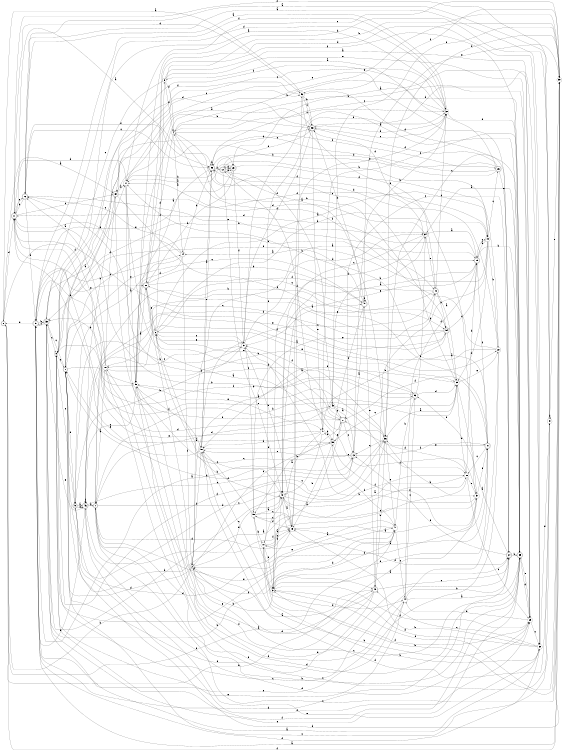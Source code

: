 digraph n49_2 {
__start0 [label="" shape="none"];

rankdir=LR;
size="8,5";

s0 [style="rounded,filled", color="black", fillcolor="white" shape="doublecircle", label="0"];
s1 [style="rounded,filled", color="black", fillcolor="white" shape="doublecircle", label="1"];
s2 [style="filled", color="black", fillcolor="white" shape="circle", label="2"];
s3 [style="filled", color="black", fillcolor="white" shape="circle", label="3"];
s4 [style="filled", color="black", fillcolor="white" shape="circle", label="4"];
s5 [style="filled", color="black", fillcolor="white" shape="circle", label="5"];
s6 [style="filled", color="black", fillcolor="white" shape="circle", label="6"];
s7 [style="rounded,filled", color="black", fillcolor="white" shape="doublecircle", label="7"];
s8 [style="filled", color="black", fillcolor="white" shape="circle", label="8"];
s9 [style="rounded,filled", color="black", fillcolor="white" shape="doublecircle", label="9"];
s10 [style="filled", color="black", fillcolor="white" shape="circle", label="10"];
s11 [style="rounded,filled", color="black", fillcolor="white" shape="doublecircle", label="11"];
s12 [style="rounded,filled", color="black", fillcolor="white" shape="doublecircle", label="12"];
s13 [style="rounded,filled", color="black", fillcolor="white" shape="doublecircle", label="13"];
s14 [style="filled", color="black", fillcolor="white" shape="circle", label="14"];
s15 [style="rounded,filled", color="black", fillcolor="white" shape="doublecircle", label="15"];
s16 [style="rounded,filled", color="black", fillcolor="white" shape="doublecircle", label="16"];
s17 [style="filled", color="black", fillcolor="white" shape="circle", label="17"];
s18 [style="filled", color="black", fillcolor="white" shape="circle", label="18"];
s19 [style="filled", color="black", fillcolor="white" shape="circle", label="19"];
s20 [style="rounded,filled", color="black", fillcolor="white" shape="doublecircle", label="20"];
s21 [style="rounded,filled", color="black", fillcolor="white" shape="doublecircle", label="21"];
s22 [style="filled", color="black", fillcolor="white" shape="circle", label="22"];
s23 [style="rounded,filled", color="black", fillcolor="white" shape="doublecircle", label="23"];
s24 [style="rounded,filled", color="black", fillcolor="white" shape="doublecircle", label="24"];
s25 [style="filled", color="black", fillcolor="white" shape="circle", label="25"];
s26 [style="rounded,filled", color="black", fillcolor="white" shape="doublecircle", label="26"];
s27 [style="rounded,filled", color="black", fillcolor="white" shape="doublecircle", label="27"];
s28 [style="filled", color="black", fillcolor="white" shape="circle", label="28"];
s29 [style="filled", color="black", fillcolor="white" shape="circle", label="29"];
s30 [style="filled", color="black", fillcolor="white" shape="circle", label="30"];
s31 [style="filled", color="black", fillcolor="white" shape="circle", label="31"];
s32 [style="filled", color="black", fillcolor="white" shape="circle", label="32"];
s33 [style="rounded,filled", color="black", fillcolor="white" shape="doublecircle", label="33"];
s34 [style="filled", color="black", fillcolor="white" shape="circle", label="34"];
s35 [style="rounded,filled", color="black", fillcolor="white" shape="doublecircle", label="35"];
s36 [style="filled", color="black", fillcolor="white" shape="circle", label="36"];
s37 [style="filled", color="black", fillcolor="white" shape="circle", label="37"];
s38 [style="filled", color="black", fillcolor="white" shape="circle", label="38"];
s39 [style="filled", color="black", fillcolor="white" shape="circle", label="39"];
s40 [style="rounded,filled", color="black", fillcolor="white" shape="doublecircle", label="40"];
s41 [style="filled", color="black", fillcolor="white" shape="circle", label="41"];
s42 [style="filled", color="black", fillcolor="white" shape="circle", label="42"];
s43 [style="filled", color="black", fillcolor="white" shape="circle", label="43"];
s44 [style="filled", color="black", fillcolor="white" shape="circle", label="44"];
s45 [style="rounded,filled", color="black", fillcolor="white" shape="doublecircle", label="45"];
s46 [style="rounded,filled", color="black", fillcolor="white" shape="doublecircle", label="46"];
s47 [style="filled", color="black", fillcolor="white" shape="circle", label="47"];
s48 [style="rounded,filled", color="black", fillcolor="white" shape="doublecircle", label="48"];
s49 [style="filled", color="black", fillcolor="white" shape="circle", label="49"];
s50 [style="filled", color="black", fillcolor="white" shape="circle", label="50"];
s51 [style="filled", color="black", fillcolor="white" shape="circle", label="51"];
s52 [style="filled", color="black", fillcolor="white" shape="circle", label="52"];
s53 [style="rounded,filled", color="black", fillcolor="white" shape="doublecircle", label="53"];
s54 [style="rounded,filled", color="black", fillcolor="white" shape="doublecircle", label="54"];
s55 [style="filled", color="black", fillcolor="white" shape="circle", label="55"];
s56 [style="rounded,filled", color="black", fillcolor="white" shape="doublecircle", label="56"];
s57 [style="rounded,filled", color="black", fillcolor="white" shape="doublecircle", label="57"];
s58 [style="rounded,filled", color="black", fillcolor="white" shape="doublecircle", label="58"];
s59 [style="filled", color="black", fillcolor="white" shape="circle", label="59"];
s60 [style="rounded,filled", color="black", fillcolor="white" shape="doublecircle", label="60"];
s0 -> s60 [label="a"];
s0 -> s37 [label="b"];
s0 -> s54 [label="c"];
s0 -> s11 [label="d"];
s0 -> s47 [label="e"];
s0 -> s39 [label="f"];
s1 -> s28 [label="a"];
s1 -> s15 [label="b"];
s1 -> s33 [label="c"];
s1 -> s9 [label="d"];
s1 -> s25 [label="e"];
s1 -> s22 [label="f"];
s2 -> s15 [label="a"];
s2 -> s0 [label="b"];
s2 -> s35 [label="c"];
s2 -> s1 [label="d"];
s2 -> s42 [label="e"];
s2 -> s50 [label="f"];
s3 -> s24 [label="a"];
s3 -> s2 [label="b"];
s3 -> s50 [label="c"];
s3 -> s42 [label="d"];
s3 -> s39 [label="e"];
s3 -> s29 [label="f"];
s4 -> s14 [label="a"];
s4 -> s54 [label="b"];
s4 -> s32 [label="c"];
s4 -> s20 [label="d"];
s4 -> s39 [label="e"];
s4 -> s26 [label="f"];
s5 -> s29 [label="a"];
s5 -> s39 [label="b"];
s5 -> s33 [label="c"];
s5 -> s4 [label="d"];
s5 -> s29 [label="e"];
s5 -> s4 [label="f"];
s6 -> s19 [label="a"];
s6 -> s19 [label="b"];
s6 -> s31 [label="c"];
s6 -> s36 [label="d"];
s6 -> s25 [label="e"];
s6 -> s5 [label="f"];
s7 -> s18 [label="a"];
s7 -> s48 [label="b"];
s7 -> s36 [label="c"];
s7 -> s49 [label="d"];
s7 -> s47 [label="e"];
s7 -> s44 [label="f"];
s8 -> s32 [label="a"];
s8 -> s34 [label="b"];
s8 -> s1 [label="c"];
s8 -> s58 [label="d"];
s8 -> s47 [label="e"];
s8 -> s36 [label="f"];
s9 -> s46 [label="a"];
s9 -> s31 [label="b"];
s9 -> s8 [label="c"];
s9 -> s39 [label="d"];
s9 -> s46 [label="e"];
s9 -> s29 [label="f"];
s10 -> s49 [label="a"];
s10 -> s30 [label="b"];
s10 -> s49 [label="c"];
s10 -> s44 [label="d"];
s10 -> s3 [label="e"];
s10 -> s32 [label="f"];
s11 -> s56 [label="a"];
s11 -> s53 [label="b"];
s11 -> s60 [label="c"];
s11 -> s52 [label="d"];
s11 -> s16 [label="e"];
s11 -> s55 [label="f"];
s12 -> s36 [label="a"];
s12 -> s42 [label="b"];
s12 -> s23 [label="c"];
s12 -> s58 [label="d"];
s12 -> s23 [label="e"];
s12 -> s43 [label="f"];
s13 -> s48 [label="a"];
s13 -> s32 [label="b"];
s13 -> s55 [label="c"];
s13 -> s1 [label="d"];
s13 -> s50 [label="e"];
s13 -> s21 [label="f"];
s14 -> s9 [label="a"];
s14 -> s56 [label="b"];
s14 -> s16 [label="c"];
s14 -> s55 [label="d"];
s14 -> s11 [label="e"];
s14 -> s2 [label="f"];
s15 -> s42 [label="a"];
s15 -> s35 [label="b"];
s15 -> s19 [label="c"];
s15 -> s11 [label="d"];
s15 -> s42 [label="e"];
s15 -> s21 [label="f"];
s16 -> s30 [label="a"];
s16 -> s11 [label="b"];
s16 -> s56 [label="c"];
s16 -> s57 [label="d"];
s16 -> s40 [label="e"];
s16 -> s56 [label="f"];
s17 -> s27 [label="a"];
s17 -> s23 [label="b"];
s17 -> s39 [label="c"];
s17 -> s11 [label="d"];
s17 -> s55 [label="e"];
s17 -> s45 [label="f"];
s18 -> s16 [label="a"];
s18 -> s53 [label="b"];
s18 -> s51 [label="c"];
s18 -> s35 [label="d"];
s18 -> s57 [label="e"];
s18 -> s60 [label="f"];
s19 -> s15 [label="a"];
s19 -> s22 [label="b"];
s19 -> s26 [label="c"];
s19 -> s45 [label="d"];
s19 -> s33 [label="e"];
s19 -> s25 [label="f"];
s20 -> s45 [label="a"];
s20 -> s48 [label="b"];
s20 -> s54 [label="c"];
s20 -> s30 [label="d"];
s20 -> s6 [label="e"];
s20 -> s35 [label="f"];
s21 -> s20 [label="a"];
s21 -> s17 [label="b"];
s21 -> s28 [label="c"];
s21 -> s3 [label="d"];
s21 -> s36 [label="e"];
s21 -> s27 [label="f"];
s22 -> s18 [label="a"];
s22 -> s12 [label="b"];
s22 -> s8 [label="c"];
s22 -> s56 [label="d"];
s22 -> s57 [label="e"];
s22 -> s4 [label="f"];
s23 -> s17 [label="a"];
s23 -> s20 [label="b"];
s23 -> s12 [label="c"];
s23 -> s19 [label="d"];
s23 -> s57 [label="e"];
s23 -> s31 [label="f"];
s24 -> s25 [label="a"];
s24 -> s35 [label="b"];
s24 -> s27 [label="c"];
s24 -> s57 [label="d"];
s24 -> s17 [label="e"];
s24 -> s13 [label="f"];
s25 -> s36 [label="a"];
s25 -> s7 [label="b"];
s25 -> s56 [label="c"];
s25 -> s28 [label="d"];
s25 -> s22 [label="e"];
s25 -> s50 [label="f"];
s26 -> s5 [label="a"];
s26 -> s8 [label="b"];
s26 -> s1 [label="c"];
s26 -> s56 [label="d"];
s26 -> s24 [label="e"];
s26 -> s58 [label="f"];
s27 -> s3 [label="a"];
s27 -> s59 [label="b"];
s27 -> s13 [label="c"];
s27 -> s11 [label="d"];
s27 -> s20 [label="e"];
s27 -> s31 [label="f"];
s28 -> s42 [label="a"];
s28 -> s15 [label="b"];
s28 -> s29 [label="c"];
s28 -> s27 [label="d"];
s28 -> s37 [label="e"];
s28 -> s46 [label="f"];
s29 -> s23 [label="a"];
s29 -> s4 [label="b"];
s29 -> s30 [label="c"];
s29 -> s44 [label="d"];
s29 -> s35 [label="e"];
s29 -> s10 [label="f"];
s30 -> s33 [label="a"];
s30 -> s49 [label="b"];
s30 -> s45 [label="c"];
s30 -> s3 [label="d"];
s30 -> s51 [label="e"];
s30 -> s57 [label="f"];
s31 -> s35 [label="a"];
s31 -> s9 [label="b"];
s31 -> s46 [label="c"];
s31 -> s34 [label="d"];
s31 -> s6 [label="e"];
s31 -> s59 [label="f"];
s32 -> s16 [label="a"];
s32 -> s55 [label="b"];
s32 -> s60 [label="c"];
s32 -> s58 [label="d"];
s32 -> s35 [label="e"];
s32 -> s1 [label="f"];
s33 -> s17 [label="a"];
s33 -> s42 [label="b"];
s33 -> s8 [label="c"];
s33 -> s32 [label="d"];
s33 -> s46 [label="e"];
s33 -> s57 [label="f"];
s34 -> s15 [label="a"];
s34 -> s3 [label="b"];
s34 -> s42 [label="c"];
s34 -> s17 [label="d"];
s34 -> s40 [label="e"];
s34 -> s4 [label="f"];
s35 -> s34 [label="a"];
s35 -> s7 [label="b"];
s35 -> s36 [label="c"];
s35 -> s29 [label="d"];
s35 -> s33 [label="e"];
s35 -> s8 [label="f"];
s36 -> s55 [label="a"];
s36 -> s37 [label="b"];
s36 -> s13 [label="c"];
s36 -> s1 [label="d"];
s36 -> s47 [label="e"];
s36 -> s16 [label="f"];
s37 -> s49 [label="a"];
s37 -> s31 [label="b"];
s37 -> s12 [label="c"];
s37 -> s59 [label="d"];
s37 -> s53 [label="e"];
s37 -> s21 [label="f"];
s38 -> s1 [label="a"];
s38 -> s49 [label="b"];
s38 -> s2 [label="c"];
s38 -> s41 [label="d"];
s38 -> s27 [label="e"];
s38 -> s21 [label="f"];
s39 -> s57 [label="a"];
s39 -> s3 [label="b"];
s39 -> s7 [label="c"];
s39 -> s36 [label="d"];
s39 -> s48 [label="e"];
s39 -> s52 [label="f"];
s40 -> s25 [label="a"];
s40 -> s54 [label="b"];
s40 -> s32 [label="c"];
s40 -> s58 [label="d"];
s40 -> s31 [label="e"];
s40 -> s6 [label="f"];
s41 -> s10 [label="a"];
s41 -> s38 [label="b"];
s41 -> s42 [label="c"];
s41 -> s50 [label="d"];
s41 -> s11 [label="e"];
s41 -> s35 [label="f"];
s42 -> s49 [label="a"];
s42 -> s6 [label="b"];
s42 -> s6 [label="c"];
s42 -> s24 [label="d"];
s42 -> s37 [label="e"];
s42 -> s28 [label="f"];
s43 -> s13 [label="a"];
s43 -> s34 [label="b"];
s43 -> s27 [label="c"];
s43 -> s7 [label="d"];
s43 -> s39 [label="e"];
s43 -> s28 [label="f"];
s44 -> s35 [label="a"];
s44 -> s24 [label="b"];
s44 -> s53 [label="c"];
s44 -> s55 [label="d"];
s44 -> s8 [label="e"];
s44 -> s15 [label="f"];
s45 -> s2 [label="a"];
s45 -> s36 [label="b"];
s45 -> s24 [label="c"];
s45 -> s2 [label="d"];
s45 -> s1 [label="e"];
s45 -> s18 [label="f"];
s46 -> s7 [label="a"];
s46 -> s57 [label="b"];
s46 -> s13 [label="c"];
s46 -> s29 [label="d"];
s46 -> s30 [label="e"];
s46 -> s46 [label="f"];
s47 -> s10 [label="a"];
s47 -> s33 [label="b"];
s47 -> s44 [label="c"];
s47 -> s3 [label="d"];
s47 -> s2 [label="e"];
s47 -> s38 [label="f"];
s48 -> s14 [label="a"];
s48 -> s58 [label="b"];
s48 -> s1 [label="c"];
s48 -> s48 [label="d"];
s48 -> s45 [label="e"];
s48 -> s38 [label="f"];
s49 -> s21 [label="a"];
s49 -> s31 [label="b"];
s49 -> s59 [label="c"];
s49 -> s9 [label="d"];
s49 -> s32 [label="e"];
s49 -> s52 [label="f"];
s50 -> s56 [label="a"];
s50 -> s29 [label="b"];
s50 -> s40 [label="c"];
s50 -> s51 [label="d"];
s50 -> s11 [label="e"];
s50 -> s38 [label="f"];
s51 -> s16 [label="a"];
s51 -> s55 [label="b"];
s51 -> s1 [label="c"];
s51 -> s51 [label="d"];
s51 -> s39 [label="e"];
s51 -> s11 [label="f"];
s52 -> s0 [label="a"];
s52 -> s58 [label="b"];
s52 -> s58 [label="c"];
s52 -> s24 [label="d"];
s52 -> s37 [label="e"];
s52 -> s8 [label="f"];
s53 -> s2 [label="a"];
s53 -> s47 [label="b"];
s53 -> s38 [label="c"];
s53 -> s25 [label="d"];
s53 -> s34 [label="e"];
s53 -> s8 [label="f"];
s54 -> s25 [label="a"];
s54 -> s41 [label="b"];
s54 -> s15 [label="c"];
s54 -> s46 [label="d"];
s54 -> s18 [label="e"];
s54 -> s7 [label="f"];
s55 -> s20 [label="a"];
s55 -> s33 [label="b"];
s55 -> s46 [label="c"];
s55 -> s24 [label="d"];
s55 -> s41 [label="e"];
s55 -> s50 [label="f"];
s56 -> s55 [label="a"];
s56 -> s56 [label="b"];
s56 -> s35 [label="c"];
s56 -> s58 [label="d"];
s56 -> s50 [label="e"];
s56 -> s12 [label="f"];
s57 -> s13 [label="a"];
s57 -> s33 [label="b"];
s57 -> s14 [label="c"];
s57 -> s0 [label="d"];
s57 -> s20 [label="e"];
s57 -> s32 [label="f"];
s58 -> s60 [label="a"];
s58 -> s17 [label="b"];
s58 -> s32 [label="c"];
s58 -> s30 [label="d"];
s58 -> s41 [label="e"];
s58 -> s31 [label="f"];
s59 -> s42 [label="a"];
s59 -> s10 [label="b"];
s59 -> s49 [label="c"];
s59 -> s49 [label="d"];
s59 -> s40 [label="e"];
s59 -> s50 [label="f"];
s60 -> s17 [label="a"];
s60 -> s46 [label="b"];
s60 -> s52 [label="c"];
s60 -> s54 [label="d"];
s60 -> s43 [label="e"];
s60 -> s19 [label="f"];

}